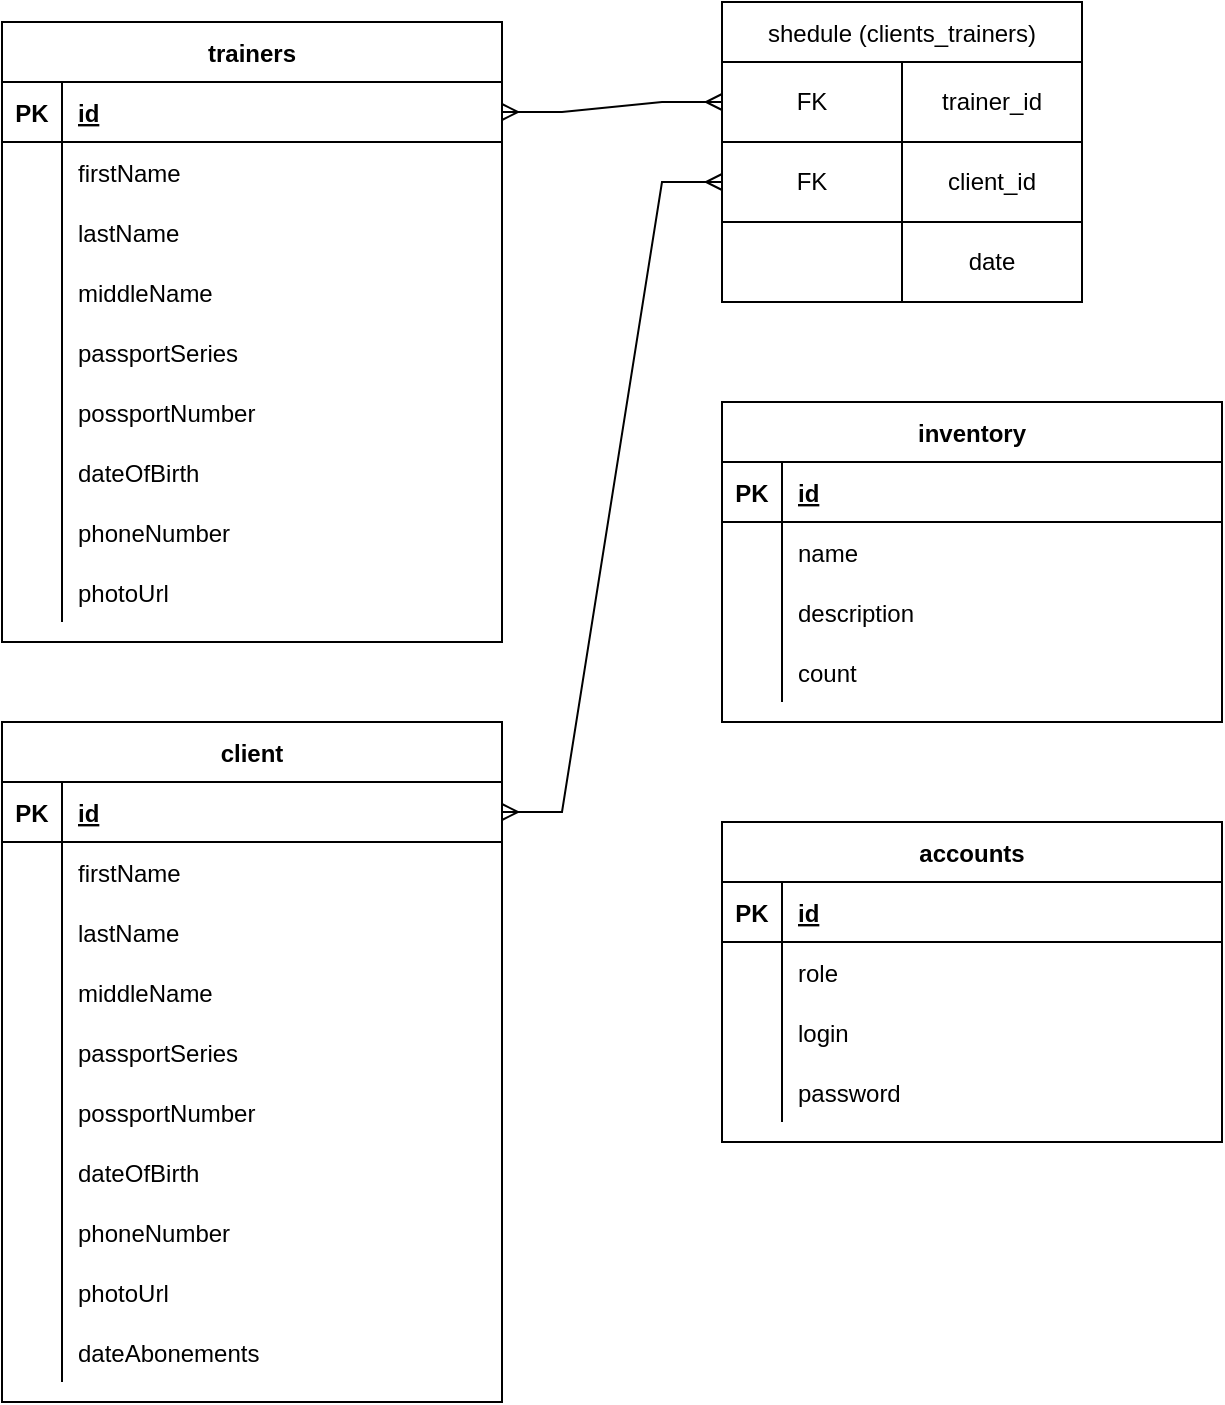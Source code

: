 <mxfile version="24.2.1" type="device">
  <diagram id="R2lEEEUBdFMjLlhIrx00" name="Page-1">
    <mxGraphModel dx="819" dy="432" grid="1" gridSize="10" guides="1" tooltips="1" connect="1" arrows="1" fold="1" page="1" pageScale="1" pageWidth="850" pageHeight="1100" math="0" shadow="0" extFonts="Permanent Marker^https://fonts.googleapis.com/css?family=Permanent+Marker">
      <root>
        <mxCell id="0" />
        <mxCell id="1" parent="0" />
        <mxCell id="C-vyLk0tnHw3VtMMgP7b-23" value="client" style="shape=table;startSize=30;container=1;collapsible=1;childLayout=tableLayout;fixedRows=1;rowLines=0;fontStyle=1;align=center;resizeLast=1;" parent="1" vertex="1">
          <mxGeometry x="80" y="480" width="250" height="340" as="geometry" />
        </mxCell>
        <mxCell id="C-vyLk0tnHw3VtMMgP7b-24" value="" style="shape=partialRectangle;collapsible=0;dropTarget=0;pointerEvents=0;fillColor=none;points=[[0,0.5],[1,0.5]];portConstraint=eastwest;top=0;left=0;right=0;bottom=1;" parent="C-vyLk0tnHw3VtMMgP7b-23" vertex="1">
          <mxGeometry y="30" width="250" height="30" as="geometry" />
        </mxCell>
        <mxCell id="C-vyLk0tnHw3VtMMgP7b-25" value="PK" style="shape=partialRectangle;overflow=hidden;connectable=0;fillColor=none;top=0;left=0;bottom=0;right=0;fontStyle=1;" parent="C-vyLk0tnHw3VtMMgP7b-24" vertex="1">
          <mxGeometry width="30" height="30" as="geometry">
            <mxRectangle width="30" height="30" as="alternateBounds" />
          </mxGeometry>
        </mxCell>
        <mxCell id="C-vyLk0tnHw3VtMMgP7b-26" value="id" style="shape=partialRectangle;overflow=hidden;connectable=0;fillColor=none;top=0;left=0;bottom=0;right=0;align=left;spacingLeft=6;fontStyle=5;" parent="C-vyLk0tnHw3VtMMgP7b-24" vertex="1">
          <mxGeometry x="30" width="220" height="30" as="geometry">
            <mxRectangle width="220" height="30" as="alternateBounds" />
          </mxGeometry>
        </mxCell>
        <mxCell id="C-vyLk0tnHw3VtMMgP7b-27" value="" style="shape=partialRectangle;collapsible=0;dropTarget=0;pointerEvents=0;fillColor=none;points=[[0,0.5],[1,0.5]];portConstraint=eastwest;top=0;left=0;right=0;bottom=0;" parent="C-vyLk0tnHw3VtMMgP7b-23" vertex="1">
          <mxGeometry y="60" width="250" height="30" as="geometry" />
        </mxCell>
        <mxCell id="C-vyLk0tnHw3VtMMgP7b-28" value="" style="shape=partialRectangle;overflow=hidden;connectable=0;fillColor=none;top=0;left=0;bottom=0;right=0;" parent="C-vyLk0tnHw3VtMMgP7b-27" vertex="1">
          <mxGeometry width="30" height="30" as="geometry">
            <mxRectangle width="30" height="30" as="alternateBounds" />
          </mxGeometry>
        </mxCell>
        <mxCell id="C-vyLk0tnHw3VtMMgP7b-29" value="firstName" style="shape=partialRectangle;overflow=hidden;connectable=0;fillColor=none;top=0;left=0;bottom=0;right=0;align=left;spacingLeft=6;" parent="C-vyLk0tnHw3VtMMgP7b-27" vertex="1">
          <mxGeometry x="30" width="220" height="30" as="geometry">
            <mxRectangle width="220" height="30" as="alternateBounds" />
          </mxGeometry>
        </mxCell>
        <mxCell id="ARGGi5JFXzMReR6l7IF3-1" style="shape=partialRectangle;collapsible=0;dropTarget=0;pointerEvents=0;fillColor=none;points=[[0,0.5],[1,0.5]];portConstraint=eastwest;top=0;left=0;right=0;bottom=0;" parent="C-vyLk0tnHw3VtMMgP7b-23" vertex="1">
          <mxGeometry y="90" width="250" height="30" as="geometry" />
        </mxCell>
        <mxCell id="ARGGi5JFXzMReR6l7IF3-2" style="shape=partialRectangle;overflow=hidden;connectable=0;fillColor=none;top=0;left=0;bottom=0;right=0;" parent="ARGGi5JFXzMReR6l7IF3-1" vertex="1">
          <mxGeometry width="30" height="30" as="geometry">
            <mxRectangle width="30" height="30" as="alternateBounds" />
          </mxGeometry>
        </mxCell>
        <mxCell id="ARGGi5JFXzMReR6l7IF3-3" value="lastName" style="shape=partialRectangle;overflow=hidden;connectable=0;fillColor=none;top=0;left=0;bottom=0;right=0;align=left;spacingLeft=6;" parent="ARGGi5JFXzMReR6l7IF3-1" vertex="1">
          <mxGeometry x="30" width="220" height="30" as="geometry">
            <mxRectangle width="220" height="30" as="alternateBounds" />
          </mxGeometry>
        </mxCell>
        <mxCell id="ARGGi5JFXzMReR6l7IF3-4" style="shape=partialRectangle;collapsible=0;dropTarget=0;pointerEvents=0;fillColor=none;points=[[0,0.5],[1,0.5]];portConstraint=eastwest;top=0;left=0;right=0;bottom=0;" parent="C-vyLk0tnHw3VtMMgP7b-23" vertex="1">
          <mxGeometry y="120" width="250" height="30" as="geometry" />
        </mxCell>
        <mxCell id="ARGGi5JFXzMReR6l7IF3-5" style="shape=partialRectangle;overflow=hidden;connectable=0;fillColor=none;top=0;left=0;bottom=0;right=0;" parent="ARGGi5JFXzMReR6l7IF3-4" vertex="1">
          <mxGeometry width="30" height="30" as="geometry">
            <mxRectangle width="30" height="30" as="alternateBounds" />
          </mxGeometry>
        </mxCell>
        <mxCell id="ARGGi5JFXzMReR6l7IF3-6" value="middleName" style="shape=partialRectangle;overflow=hidden;connectable=0;fillColor=none;top=0;left=0;bottom=0;right=0;align=left;spacingLeft=6;" parent="ARGGi5JFXzMReR6l7IF3-4" vertex="1">
          <mxGeometry x="30" width="220" height="30" as="geometry">
            <mxRectangle width="220" height="30" as="alternateBounds" />
          </mxGeometry>
        </mxCell>
        <mxCell id="ARGGi5JFXzMReR6l7IF3-191" style="shape=partialRectangle;collapsible=0;dropTarget=0;pointerEvents=0;fillColor=none;points=[[0,0.5],[1,0.5]];portConstraint=eastwest;top=0;left=0;right=0;bottom=0;" parent="C-vyLk0tnHw3VtMMgP7b-23" vertex="1">
          <mxGeometry y="150" width="250" height="30" as="geometry" />
        </mxCell>
        <mxCell id="ARGGi5JFXzMReR6l7IF3-192" style="shape=partialRectangle;overflow=hidden;connectable=0;fillColor=none;top=0;left=0;bottom=0;right=0;" parent="ARGGi5JFXzMReR6l7IF3-191" vertex="1">
          <mxGeometry width="30" height="30" as="geometry">
            <mxRectangle width="30" height="30" as="alternateBounds" />
          </mxGeometry>
        </mxCell>
        <mxCell id="ARGGi5JFXzMReR6l7IF3-193" value="passportSeries" style="shape=partialRectangle;overflow=hidden;connectable=0;fillColor=none;top=0;left=0;bottom=0;right=0;align=left;spacingLeft=6;" parent="ARGGi5JFXzMReR6l7IF3-191" vertex="1">
          <mxGeometry x="30" width="220" height="30" as="geometry">
            <mxRectangle width="220" height="30" as="alternateBounds" />
          </mxGeometry>
        </mxCell>
        <mxCell id="ARGGi5JFXzMReR6l7IF3-194" style="shape=partialRectangle;collapsible=0;dropTarget=0;pointerEvents=0;fillColor=none;points=[[0,0.5],[1,0.5]];portConstraint=eastwest;top=0;left=0;right=0;bottom=0;" parent="C-vyLk0tnHw3VtMMgP7b-23" vertex="1">
          <mxGeometry y="180" width="250" height="30" as="geometry" />
        </mxCell>
        <mxCell id="ARGGi5JFXzMReR6l7IF3-195" style="shape=partialRectangle;overflow=hidden;connectable=0;fillColor=none;top=0;left=0;bottom=0;right=0;" parent="ARGGi5JFXzMReR6l7IF3-194" vertex="1">
          <mxGeometry width="30" height="30" as="geometry">
            <mxRectangle width="30" height="30" as="alternateBounds" />
          </mxGeometry>
        </mxCell>
        <mxCell id="ARGGi5JFXzMReR6l7IF3-196" value="possportNumber" style="shape=partialRectangle;overflow=hidden;connectable=0;fillColor=none;top=0;left=0;bottom=0;right=0;align=left;spacingLeft=6;" parent="ARGGi5JFXzMReR6l7IF3-194" vertex="1">
          <mxGeometry x="30" width="220" height="30" as="geometry">
            <mxRectangle width="220" height="30" as="alternateBounds" />
          </mxGeometry>
        </mxCell>
        <mxCell id="ARGGi5JFXzMReR6l7IF3-197" style="shape=partialRectangle;collapsible=0;dropTarget=0;pointerEvents=0;fillColor=none;points=[[0,0.5],[1,0.5]];portConstraint=eastwest;top=0;left=0;right=0;bottom=0;" parent="C-vyLk0tnHw3VtMMgP7b-23" vertex="1">
          <mxGeometry y="210" width="250" height="30" as="geometry" />
        </mxCell>
        <mxCell id="ARGGi5JFXzMReR6l7IF3-198" style="shape=partialRectangle;overflow=hidden;connectable=0;fillColor=none;top=0;left=0;bottom=0;right=0;" parent="ARGGi5JFXzMReR6l7IF3-197" vertex="1">
          <mxGeometry width="30" height="30" as="geometry">
            <mxRectangle width="30" height="30" as="alternateBounds" />
          </mxGeometry>
        </mxCell>
        <mxCell id="ARGGi5JFXzMReR6l7IF3-199" value="dateOfBirth" style="shape=partialRectangle;overflow=hidden;connectable=0;fillColor=none;top=0;left=0;bottom=0;right=0;align=left;spacingLeft=6;" parent="ARGGi5JFXzMReR6l7IF3-197" vertex="1">
          <mxGeometry x="30" width="220" height="30" as="geometry">
            <mxRectangle width="220" height="30" as="alternateBounds" />
          </mxGeometry>
        </mxCell>
        <mxCell id="ARGGi5JFXzMReR6l7IF3-223" style="shape=partialRectangle;collapsible=0;dropTarget=0;pointerEvents=0;fillColor=none;points=[[0,0.5],[1,0.5]];portConstraint=eastwest;top=0;left=0;right=0;bottom=0;" parent="C-vyLk0tnHw3VtMMgP7b-23" vertex="1">
          <mxGeometry y="240" width="250" height="30" as="geometry" />
        </mxCell>
        <mxCell id="ARGGi5JFXzMReR6l7IF3-224" style="shape=partialRectangle;overflow=hidden;connectable=0;fillColor=none;top=0;left=0;bottom=0;right=0;" parent="ARGGi5JFXzMReR6l7IF3-223" vertex="1">
          <mxGeometry width="30" height="30" as="geometry">
            <mxRectangle width="30" height="30" as="alternateBounds" />
          </mxGeometry>
        </mxCell>
        <mxCell id="ARGGi5JFXzMReR6l7IF3-225" value="phoneNumber" style="shape=partialRectangle;overflow=hidden;connectable=0;fillColor=none;top=0;left=0;bottom=0;right=0;align=left;spacingLeft=6;" parent="ARGGi5JFXzMReR6l7IF3-223" vertex="1">
          <mxGeometry x="30" width="220" height="30" as="geometry">
            <mxRectangle width="220" height="30" as="alternateBounds" />
          </mxGeometry>
        </mxCell>
        <mxCell id="ARGGi5JFXzMReR6l7IF3-254" style="shape=partialRectangle;collapsible=0;dropTarget=0;pointerEvents=0;fillColor=none;points=[[0,0.5],[1,0.5]];portConstraint=eastwest;top=0;left=0;right=0;bottom=0;" parent="C-vyLk0tnHw3VtMMgP7b-23" vertex="1">
          <mxGeometry y="270" width="250" height="30" as="geometry" />
        </mxCell>
        <mxCell id="ARGGi5JFXzMReR6l7IF3-255" style="shape=partialRectangle;overflow=hidden;connectable=0;fillColor=none;top=0;left=0;bottom=0;right=0;" parent="ARGGi5JFXzMReR6l7IF3-254" vertex="1">
          <mxGeometry width="30" height="30" as="geometry">
            <mxRectangle width="30" height="30" as="alternateBounds" />
          </mxGeometry>
        </mxCell>
        <mxCell id="ARGGi5JFXzMReR6l7IF3-256" value="photoUrl" style="shape=partialRectangle;overflow=hidden;connectable=0;fillColor=none;top=0;left=0;bottom=0;right=0;align=left;spacingLeft=6;" parent="ARGGi5JFXzMReR6l7IF3-254" vertex="1">
          <mxGeometry x="30" width="220" height="30" as="geometry">
            <mxRectangle width="220" height="30" as="alternateBounds" />
          </mxGeometry>
        </mxCell>
        <mxCell id="vI3F4bhSeGdBeGPi5MUK-14" style="shape=partialRectangle;collapsible=0;dropTarget=0;pointerEvents=0;fillColor=none;points=[[0,0.5],[1,0.5]];portConstraint=eastwest;top=0;left=0;right=0;bottom=0;" parent="C-vyLk0tnHw3VtMMgP7b-23" vertex="1">
          <mxGeometry y="300" width="250" height="30" as="geometry" />
        </mxCell>
        <mxCell id="vI3F4bhSeGdBeGPi5MUK-15" style="shape=partialRectangle;overflow=hidden;connectable=0;fillColor=none;top=0;left=0;bottom=0;right=0;" parent="vI3F4bhSeGdBeGPi5MUK-14" vertex="1">
          <mxGeometry width="30" height="30" as="geometry">
            <mxRectangle width="30" height="30" as="alternateBounds" />
          </mxGeometry>
        </mxCell>
        <mxCell id="vI3F4bhSeGdBeGPi5MUK-16" value="dateAbonements" style="shape=partialRectangle;overflow=hidden;connectable=0;fillColor=none;top=0;left=0;bottom=0;right=0;align=left;spacingLeft=6;" parent="vI3F4bhSeGdBeGPi5MUK-14" vertex="1">
          <mxGeometry x="30" width="220" height="30" as="geometry">
            <mxRectangle width="220" height="30" as="alternateBounds" />
          </mxGeometry>
        </mxCell>
        <mxCell id="ARGGi5JFXzMReR6l7IF3-257" value="trainers" style="shape=table;startSize=30;container=1;collapsible=1;childLayout=tableLayout;fixedRows=1;rowLines=0;fontStyle=1;align=center;resizeLast=1;" parent="1" vertex="1">
          <mxGeometry x="80" y="130" width="250" height="310" as="geometry" />
        </mxCell>
        <mxCell id="ARGGi5JFXzMReR6l7IF3-258" value="" style="shape=partialRectangle;collapsible=0;dropTarget=0;pointerEvents=0;fillColor=none;points=[[0,0.5],[1,0.5]];portConstraint=eastwest;top=0;left=0;right=0;bottom=1;" parent="ARGGi5JFXzMReR6l7IF3-257" vertex="1">
          <mxGeometry y="30" width="250" height="30" as="geometry" />
        </mxCell>
        <mxCell id="ARGGi5JFXzMReR6l7IF3-259" value="PK" style="shape=partialRectangle;overflow=hidden;connectable=0;fillColor=none;top=0;left=0;bottom=0;right=0;fontStyle=1;" parent="ARGGi5JFXzMReR6l7IF3-258" vertex="1">
          <mxGeometry width="30" height="30" as="geometry">
            <mxRectangle width="30" height="30" as="alternateBounds" />
          </mxGeometry>
        </mxCell>
        <mxCell id="ARGGi5JFXzMReR6l7IF3-260" value="id" style="shape=partialRectangle;overflow=hidden;connectable=0;fillColor=none;top=0;left=0;bottom=0;right=0;align=left;spacingLeft=6;fontStyle=5;" parent="ARGGi5JFXzMReR6l7IF3-258" vertex="1">
          <mxGeometry x="30" width="220" height="30" as="geometry">
            <mxRectangle width="220" height="30" as="alternateBounds" />
          </mxGeometry>
        </mxCell>
        <mxCell id="ARGGi5JFXzMReR6l7IF3-261" value="" style="shape=partialRectangle;collapsible=0;dropTarget=0;pointerEvents=0;fillColor=none;points=[[0,0.5],[1,0.5]];portConstraint=eastwest;top=0;left=0;right=0;bottom=0;" parent="ARGGi5JFXzMReR6l7IF3-257" vertex="1">
          <mxGeometry y="60" width="250" height="30" as="geometry" />
        </mxCell>
        <mxCell id="ARGGi5JFXzMReR6l7IF3-262" value="" style="shape=partialRectangle;overflow=hidden;connectable=0;fillColor=none;top=0;left=0;bottom=0;right=0;" parent="ARGGi5JFXzMReR6l7IF3-261" vertex="1">
          <mxGeometry width="30" height="30" as="geometry">
            <mxRectangle width="30" height="30" as="alternateBounds" />
          </mxGeometry>
        </mxCell>
        <mxCell id="ARGGi5JFXzMReR6l7IF3-263" value="firstName" style="shape=partialRectangle;overflow=hidden;connectable=0;fillColor=none;top=0;left=0;bottom=0;right=0;align=left;spacingLeft=6;" parent="ARGGi5JFXzMReR6l7IF3-261" vertex="1">
          <mxGeometry x="30" width="220" height="30" as="geometry">
            <mxRectangle width="220" height="30" as="alternateBounds" />
          </mxGeometry>
        </mxCell>
        <mxCell id="ARGGi5JFXzMReR6l7IF3-264" style="shape=partialRectangle;collapsible=0;dropTarget=0;pointerEvents=0;fillColor=none;points=[[0,0.5],[1,0.5]];portConstraint=eastwest;top=0;left=0;right=0;bottom=0;" parent="ARGGi5JFXzMReR6l7IF3-257" vertex="1">
          <mxGeometry y="90" width="250" height="30" as="geometry" />
        </mxCell>
        <mxCell id="ARGGi5JFXzMReR6l7IF3-265" style="shape=partialRectangle;overflow=hidden;connectable=0;fillColor=none;top=0;left=0;bottom=0;right=0;" parent="ARGGi5JFXzMReR6l7IF3-264" vertex="1">
          <mxGeometry width="30" height="30" as="geometry">
            <mxRectangle width="30" height="30" as="alternateBounds" />
          </mxGeometry>
        </mxCell>
        <mxCell id="ARGGi5JFXzMReR6l7IF3-266" value="lastName" style="shape=partialRectangle;overflow=hidden;connectable=0;fillColor=none;top=0;left=0;bottom=0;right=0;align=left;spacingLeft=6;" parent="ARGGi5JFXzMReR6l7IF3-264" vertex="1">
          <mxGeometry x="30" width="220" height="30" as="geometry">
            <mxRectangle width="220" height="30" as="alternateBounds" />
          </mxGeometry>
        </mxCell>
        <mxCell id="ARGGi5JFXzMReR6l7IF3-267" style="shape=partialRectangle;collapsible=0;dropTarget=0;pointerEvents=0;fillColor=none;points=[[0,0.5],[1,0.5]];portConstraint=eastwest;top=0;left=0;right=0;bottom=0;" parent="ARGGi5JFXzMReR6l7IF3-257" vertex="1">
          <mxGeometry y="120" width="250" height="30" as="geometry" />
        </mxCell>
        <mxCell id="ARGGi5JFXzMReR6l7IF3-268" style="shape=partialRectangle;overflow=hidden;connectable=0;fillColor=none;top=0;left=0;bottom=0;right=0;" parent="ARGGi5JFXzMReR6l7IF3-267" vertex="1">
          <mxGeometry width="30" height="30" as="geometry">
            <mxRectangle width="30" height="30" as="alternateBounds" />
          </mxGeometry>
        </mxCell>
        <mxCell id="ARGGi5JFXzMReR6l7IF3-269" value="middleName" style="shape=partialRectangle;overflow=hidden;connectable=0;fillColor=none;top=0;left=0;bottom=0;right=0;align=left;spacingLeft=6;" parent="ARGGi5JFXzMReR6l7IF3-267" vertex="1">
          <mxGeometry x="30" width="220" height="30" as="geometry">
            <mxRectangle width="220" height="30" as="alternateBounds" />
          </mxGeometry>
        </mxCell>
        <mxCell id="ARGGi5JFXzMReR6l7IF3-270" style="shape=partialRectangle;collapsible=0;dropTarget=0;pointerEvents=0;fillColor=none;points=[[0,0.5],[1,0.5]];portConstraint=eastwest;top=0;left=0;right=0;bottom=0;" parent="ARGGi5JFXzMReR6l7IF3-257" vertex="1">
          <mxGeometry y="150" width="250" height="30" as="geometry" />
        </mxCell>
        <mxCell id="ARGGi5JFXzMReR6l7IF3-271" style="shape=partialRectangle;overflow=hidden;connectable=0;fillColor=none;top=0;left=0;bottom=0;right=0;" parent="ARGGi5JFXzMReR6l7IF3-270" vertex="1">
          <mxGeometry width="30" height="30" as="geometry">
            <mxRectangle width="30" height="30" as="alternateBounds" />
          </mxGeometry>
        </mxCell>
        <mxCell id="ARGGi5JFXzMReR6l7IF3-272" value="passportSeries" style="shape=partialRectangle;overflow=hidden;connectable=0;fillColor=none;top=0;left=0;bottom=0;right=0;align=left;spacingLeft=6;" parent="ARGGi5JFXzMReR6l7IF3-270" vertex="1">
          <mxGeometry x="30" width="220" height="30" as="geometry">
            <mxRectangle width="220" height="30" as="alternateBounds" />
          </mxGeometry>
        </mxCell>
        <mxCell id="ARGGi5JFXzMReR6l7IF3-273" style="shape=partialRectangle;collapsible=0;dropTarget=0;pointerEvents=0;fillColor=none;points=[[0,0.5],[1,0.5]];portConstraint=eastwest;top=0;left=0;right=0;bottom=0;" parent="ARGGi5JFXzMReR6l7IF3-257" vertex="1">
          <mxGeometry y="180" width="250" height="30" as="geometry" />
        </mxCell>
        <mxCell id="ARGGi5JFXzMReR6l7IF3-274" style="shape=partialRectangle;overflow=hidden;connectable=0;fillColor=none;top=0;left=0;bottom=0;right=0;" parent="ARGGi5JFXzMReR6l7IF3-273" vertex="1">
          <mxGeometry width="30" height="30" as="geometry">
            <mxRectangle width="30" height="30" as="alternateBounds" />
          </mxGeometry>
        </mxCell>
        <mxCell id="ARGGi5JFXzMReR6l7IF3-275" value="possportNumber" style="shape=partialRectangle;overflow=hidden;connectable=0;fillColor=none;top=0;left=0;bottom=0;right=0;align=left;spacingLeft=6;" parent="ARGGi5JFXzMReR6l7IF3-273" vertex="1">
          <mxGeometry x="30" width="220" height="30" as="geometry">
            <mxRectangle width="220" height="30" as="alternateBounds" />
          </mxGeometry>
        </mxCell>
        <mxCell id="ARGGi5JFXzMReR6l7IF3-276" style="shape=partialRectangle;collapsible=0;dropTarget=0;pointerEvents=0;fillColor=none;points=[[0,0.5],[1,0.5]];portConstraint=eastwest;top=0;left=0;right=0;bottom=0;" parent="ARGGi5JFXzMReR6l7IF3-257" vertex="1">
          <mxGeometry y="210" width="250" height="30" as="geometry" />
        </mxCell>
        <mxCell id="ARGGi5JFXzMReR6l7IF3-277" style="shape=partialRectangle;overflow=hidden;connectable=0;fillColor=none;top=0;left=0;bottom=0;right=0;" parent="ARGGi5JFXzMReR6l7IF3-276" vertex="1">
          <mxGeometry width="30" height="30" as="geometry">
            <mxRectangle width="30" height="30" as="alternateBounds" />
          </mxGeometry>
        </mxCell>
        <mxCell id="ARGGi5JFXzMReR6l7IF3-278" value="dateOfBirth" style="shape=partialRectangle;overflow=hidden;connectable=0;fillColor=none;top=0;left=0;bottom=0;right=0;align=left;spacingLeft=6;" parent="ARGGi5JFXzMReR6l7IF3-276" vertex="1">
          <mxGeometry x="30" width="220" height="30" as="geometry">
            <mxRectangle width="220" height="30" as="alternateBounds" />
          </mxGeometry>
        </mxCell>
        <mxCell id="ARGGi5JFXzMReR6l7IF3-279" style="shape=partialRectangle;collapsible=0;dropTarget=0;pointerEvents=0;fillColor=none;points=[[0,0.5],[1,0.5]];portConstraint=eastwest;top=0;left=0;right=0;bottom=0;" parent="ARGGi5JFXzMReR6l7IF3-257" vertex="1">
          <mxGeometry y="240" width="250" height="30" as="geometry" />
        </mxCell>
        <mxCell id="ARGGi5JFXzMReR6l7IF3-280" style="shape=partialRectangle;overflow=hidden;connectable=0;fillColor=none;top=0;left=0;bottom=0;right=0;" parent="ARGGi5JFXzMReR6l7IF3-279" vertex="1">
          <mxGeometry width="30" height="30" as="geometry">
            <mxRectangle width="30" height="30" as="alternateBounds" />
          </mxGeometry>
        </mxCell>
        <mxCell id="ARGGi5JFXzMReR6l7IF3-281" value="phoneNumber" style="shape=partialRectangle;overflow=hidden;connectable=0;fillColor=none;top=0;left=0;bottom=0;right=0;align=left;spacingLeft=6;" parent="ARGGi5JFXzMReR6l7IF3-279" vertex="1">
          <mxGeometry x="30" width="220" height="30" as="geometry">
            <mxRectangle width="220" height="30" as="alternateBounds" />
          </mxGeometry>
        </mxCell>
        <mxCell id="ARGGi5JFXzMReR6l7IF3-282" style="shape=partialRectangle;collapsible=0;dropTarget=0;pointerEvents=0;fillColor=none;points=[[0,0.5],[1,0.5]];portConstraint=eastwest;top=0;left=0;right=0;bottom=0;" parent="ARGGi5JFXzMReR6l7IF3-257" vertex="1">
          <mxGeometry y="270" width="250" height="30" as="geometry" />
        </mxCell>
        <mxCell id="ARGGi5JFXzMReR6l7IF3-283" style="shape=partialRectangle;overflow=hidden;connectable=0;fillColor=none;top=0;left=0;bottom=0;right=0;" parent="ARGGi5JFXzMReR6l7IF3-282" vertex="1">
          <mxGeometry width="30" height="30" as="geometry">
            <mxRectangle width="30" height="30" as="alternateBounds" />
          </mxGeometry>
        </mxCell>
        <mxCell id="ARGGi5JFXzMReR6l7IF3-284" value="photoUrl" style="shape=partialRectangle;overflow=hidden;connectable=0;fillColor=none;top=0;left=0;bottom=0;right=0;align=left;spacingLeft=6;" parent="ARGGi5JFXzMReR6l7IF3-282" vertex="1">
          <mxGeometry x="30" width="220" height="30" as="geometry">
            <mxRectangle width="220" height="30" as="alternateBounds" />
          </mxGeometry>
        </mxCell>
        <mxCell id="ARGGi5JFXzMReR6l7IF3-299" value="shedule (clients_trainers)" style="shape=table;startSize=30;container=1;collapsible=0;childLayout=tableLayout;" parent="1" vertex="1">
          <mxGeometry x="440" y="120" width="180" height="150" as="geometry" />
        </mxCell>
        <mxCell id="ARGGi5JFXzMReR6l7IF3-300" value="" style="shape=tableRow;horizontal=0;startSize=0;swimlaneHead=0;swimlaneBody=0;strokeColor=inherit;top=0;left=0;bottom=0;right=0;collapsible=0;dropTarget=0;fillColor=none;points=[[0,0.5],[1,0.5]];portConstraint=eastwest;" parent="ARGGi5JFXzMReR6l7IF3-299" vertex="1">
          <mxGeometry y="30" width="180" height="40" as="geometry" />
        </mxCell>
        <mxCell id="ARGGi5JFXzMReR6l7IF3-301" value="FK" style="shape=partialRectangle;html=1;whiteSpace=wrap;connectable=0;strokeColor=inherit;overflow=hidden;fillColor=none;top=0;left=0;bottom=0;right=0;pointerEvents=1;" parent="ARGGi5JFXzMReR6l7IF3-300" vertex="1">
          <mxGeometry width="90" height="40" as="geometry">
            <mxRectangle width="90" height="40" as="alternateBounds" />
          </mxGeometry>
        </mxCell>
        <mxCell id="ARGGi5JFXzMReR6l7IF3-302" value="trainer_id" style="shape=partialRectangle;html=1;whiteSpace=wrap;connectable=0;strokeColor=inherit;overflow=hidden;fillColor=none;top=0;left=0;bottom=0;right=0;pointerEvents=1;" parent="ARGGi5JFXzMReR6l7IF3-300" vertex="1">
          <mxGeometry x="90" width="90" height="40" as="geometry">
            <mxRectangle width="90" height="40" as="alternateBounds" />
          </mxGeometry>
        </mxCell>
        <mxCell id="ARGGi5JFXzMReR6l7IF3-303" value="" style="shape=tableRow;horizontal=0;startSize=0;swimlaneHead=0;swimlaneBody=0;strokeColor=inherit;top=0;left=0;bottom=0;right=0;collapsible=0;dropTarget=0;fillColor=none;points=[[0,0.5],[1,0.5]];portConstraint=eastwest;" parent="ARGGi5JFXzMReR6l7IF3-299" vertex="1">
          <mxGeometry y="70" width="180" height="40" as="geometry" />
        </mxCell>
        <mxCell id="ARGGi5JFXzMReR6l7IF3-304" value="FK" style="shape=partialRectangle;html=1;whiteSpace=wrap;connectable=0;strokeColor=inherit;overflow=hidden;fillColor=none;top=0;left=0;bottom=0;right=0;pointerEvents=1;" parent="ARGGi5JFXzMReR6l7IF3-303" vertex="1">
          <mxGeometry width="90" height="40" as="geometry">
            <mxRectangle width="90" height="40" as="alternateBounds" />
          </mxGeometry>
        </mxCell>
        <mxCell id="ARGGi5JFXzMReR6l7IF3-305" value="client_id" style="shape=partialRectangle;html=1;whiteSpace=wrap;connectable=0;strokeColor=inherit;overflow=hidden;fillColor=none;top=0;left=0;bottom=0;right=0;pointerEvents=1;" parent="ARGGi5JFXzMReR6l7IF3-303" vertex="1">
          <mxGeometry x="90" width="90" height="40" as="geometry">
            <mxRectangle width="90" height="40" as="alternateBounds" />
          </mxGeometry>
        </mxCell>
        <mxCell id="ARGGi5JFXzMReR6l7IF3-308" style="shape=tableRow;horizontal=0;startSize=0;swimlaneHead=0;swimlaneBody=0;strokeColor=inherit;top=0;left=0;bottom=0;right=0;collapsible=0;dropTarget=0;fillColor=none;points=[[0,0.5],[1,0.5]];portConstraint=eastwest;" parent="ARGGi5JFXzMReR6l7IF3-299" vertex="1">
          <mxGeometry y="110" width="180" height="40" as="geometry" />
        </mxCell>
        <mxCell id="ARGGi5JFXzMReR6l7IF3-309" style="shape=partialRectangle;html=1;whiteSpace=wrap;connectable=0;strokeColor=inherit;overflow=hidden;fillColor=none;top=0;left=0;bottom=0;right=0;pointerEvents=1;" parent="ARGGi5JFXzMReR6l7IF3-308" vertex="1">
          <mxGeometry width="90" height="40" as="geometry">
            <mxRectangle width="90" height="40" as="alternateBounds" />
          </mxGeometry>
        </mxCell>
        <mxCell id="ARGGi5JFXzMReR6l7IF3-310" value="date" style="shape=partialRectangle;html=1;whiteSpace=wrap;connectable=0;strokeColor=inherit;overflow=hidden;fillColor=none;top=0;left=0;bottom=0;right=0;pointerEvents=1;" parent="ARGGi5JFXzMReR6l7IF3-308" vertex="1">
          <mxGeometry x="90" width="90" height="40" as="geometry">
            <mxRectangle width="90" height="40" as="alternateBounds" />
          </mxGeometry>
        </mxCell>
        <mxCell id="ARGGi5JFXzMReR6l7IF3-306" value="" style="edgeStyle=entityRelationEdgeStyle;fontSize=12;html=1;endArrow=ERmany;startArrow=ERmany;rounded=0;entryX=0;entryY=0.5;entryDx=0;entryDy=0;exitX=1;exitY=0.5;exitDx=0;exitDy=0;" parent="1" source="C-vyLk0tnHw3VtMMgP7b-24" target="ARGGi5JFXzMReR6l7IF3-303" edge="1">
          <mxGeometry width="100" height="100" relative="1" as="geometry">
            <mxPoint x="320" y="510" as="sourcePoint" />
            <mxPoint x="420" y="410" as="targetPoint" />
          </mxGeometry>
        </mxCell>
        <mxCell id="ARGGi5JFXzMReR6l7IF3-307" value="" style="edgeStyle=entityRelationEdgeStyle;fontSize=12;html=1;endArrow=ERmany;startArrow=ERmany;rounded=0;exitX=1;exitY=0.5;exitDx=0;exitDy=0;entryX=0;entryY=0.5;entryDx=0;entryDy=0;" parent="1" source="ARGGi5JFXzMReR6l7IF3-258" target="ARGGi5JFXzMReR6l7IF3-300" edge="1">
          <mxGeometry width="100" height="100" relative="1" as="geometry">
            <mxPoint x="330" y="390" as="sourcePoint" />
            <mxPoint x="430" y="290" as="targetPoint" />
            <Array as="points">
              <mxPoint x="380" y="250" />
            </Array>
          </mxGeometry>
        </mxCell>
        <mxCell id="ARGGi5JFXzMReR6l7IF3-311" value="inventory" style="shape=table;startSize=30;container=1;collapsible=1;childLayout=tableLayout;fixedRows=1;rowLines=0;fontStyle=1;align=center;resizeLast=1;" parent="1" vertex="1">
          <mxGeometry x="440" y="320" width="250" height="160" as="geometry" />
        </mxCell>
        <mxCell id="ARGGi5JFXzMReR6l7IF3-312" value="" style="shape=partialRectangle;collapsible=0;dropTarget=0;pointerEvents=0;fillColor=none;points=[[0,0.5],[1,0.5]];portConstraint=eastwest;top=0;left=0;right=0;bottom=1;" parent="ARGGi5JFXzMReR6l7IF3-311" vertex="1">
          <mxGeometry y="30" width="250" height="30" as="geometry" />
        </mxCell>
        <mxCell id="ARGGi5JFXzMReR6l7IF3-313" value="PK" style="shape=partialRectangle;overflow=hidden;connectable=0;fillColor=none;top=0;left=0;bottom=0;right=0;fontStyle=1;" parent="ARGGi5JFXzMReR6l7IF3-312" vertex="1">
          <mxGeometry width="30" height="30" as="geometry">
            <mxRectangle width="30" height="30" as="alternateBounds" />
          </mxGeometry>
        </mxCell>
        <mxCell id="ARGGi5JFXzMReR6l7IF3-314" value="id" style="shape=partialRectangle;overflow=hidden;connectable=0;fillColor=none;top=0;left=0;bottom=0;right=0;align=left;spacingLeft=6;fontStyle=5;" parent="ARGGi5JFXzMReR6l7IF3-312" vertex="1">
          <mxGeometry x="30" width="220" height="30" as="geometry">
            <mxRectangle width="220" height="30" as="alternateBounds" />
          </mxGeometry>
        </mxCell>
        <mxCell id="ARGGi5JFXzMReR6l7IF3-315" value="" style="shape=partialRectangle;collapsible=0;dropTarget=0;pointerEvents=0;fillColor=none;points=[[0,0.5],[1,0.5]];portConstraint=eastwest;top=0;left=0;right=0;bottom=0;" parent="ARGGi5JFXzMReR6l7IF3-311" vertex="1">
          <mxGeometry y="60" width="250" height="30" as="geometry" />
        </mxCell>
        <mxCell id="ARGGi5JFXzMReR6l7IF3-316" value="" style="shape=partialRectangle;overflow=hidden;connectable=0;fillColor=none;top=0;left=0;bottom=0;right=0;" parent="ARGGi5JFXzMReR6l7IF3-315" vertex="1">
          <mxGeometry width="30" height="30" as="geometry">
            <mxRectangle width="30" height="30" as="alternateBounds" />
          </mxGeometry>
        </mxCell>
        <mxCell id="ARGGi5JFXzMReR6l7IF3-317" value="name" style="shape=partialRectangle;overflow=hidden;connectable=0;fillColor=none;top=0;left=0;bottom=0;right=0;align=left;spacingLeft=6;" parent="ARGGi5JFXzMReR6l7IF3-315" vertex="1">
          <mxGeometry x="30" width="220" height="30" as="geometry">
            <mxRectangle width="220" height="30" as="alternateBounds" />
          </mxGeometry>
        </mxCell>
        <mxCell id="ARGGi5JFXzMReR6l7IF3-318" style="shape=partialRectangle;collapsible=0;dropTarget=0;pointerEvents=0;fillColor=none;points=[[0,0.5],[1,0.5]];portConstraint=eastwest;top=0;left=0;right=0;bottom=0;" parent="ARGGi5JFXzMReR6l7IF3-311" vertex="1">
          <mxGeometry y="90" width="250" height="30" as="geometry" />
        </mxCell>
        <mxCell id="ARGGi5JFXzMReR6l7IF3-319" style="shape=partialRectangle;overflow=hidden;connectable=0;fillColor=none;top=0;left=0;bottom=0;right=0;" parent="ARGGi5JFXzMReR6l7IF3-318" vertex="1">
          <mxGeometry width="30" height="30" as="geometry">
            <mxRectangle width="30" height="30" as="alternateBounds" />
          </mxGeometry>
        </mxCell>
        <mxCell id="ARGGi5JFXzMReR6l7IF3-320" value="description" style="shape=partialRectangle;overflow=hidden;connectable=0;fillColor=none;top=0;left=0;bottom=0;right=0;align=left;spacingLeft=6;" parent="ARGGi5JFXzMReR6l7IF3-318" vertex="1">
          <mxGeometry x="30" width="220" height="30" as="geometry">
            <mxRectangle width="220" height="30" as="alternateBounds" />
          </mxGeometry>
        </mxCell>
        <mxCell id="ARGGi5JFXzMReR6l7IF3-321" style="shape=partialRectangle;collapsible=0;dropTarget=0;pointerEvents=0;fillColor=none;points=[[0,0.5],[1,0.5]];portConstraint=eastwest;top=0;left=0;right=0;bottom=0;" parent="ARGGi5JFXzMReR6l7IF3-311" vertex="1">
          <mxGeometry y="120" width="250" height="30" as="geometry" />
        </mxCell>
        <mxCell id="ARGGi5JFXzMReR6l7IF3-322" style="shape=partialRectangle;overflow=hidden;connectable=0;fillColor=none;top=0;left=0;bottom=0;right=0;" parent="ARGGi5JFXzMReR6l7IF3-321" vertex="1">
          <mxGeometry width="30" height="30" as="geometry">
            <mxRectangle width="30" height="30" as="alternateBounds" />
          </mxGeometry>
        </mxCell>
        <mxCell id="ARGGi5JFXzMReR6l7IF3-323" value="count" style="shape=partialRectangle;overflow=hidden;connectable=0;fillColor=none;top=0;left=0;bottom=0;right=0;align=left;spacingLeft=6;" parent="ARGGi5JFXzMReR6l7IF3-321" vertex="1">
          <mxGeometry x="30" width="220" height="30" as="geometry">
            <mxRectangle width="220" height="30" as="alternateBounds" />
          </mxGeometry>
        </mxCell>
        <mxCell id="ARGGi5JFXzMReR6l7IF3-339" value="accounts" style="shape=table;startSize=30;container=1;collapsible=1;childLayout=tableLayout;fixedRows=1;rowLines=0;fontStyle=1;align=center;resizeLast=1;" parent="1" vertex="1">
          <mxGeometry x="440" y="530" width="250" height="160" as="geometry" />
        </mxCell>
        <mxCell id="ARGGi5JFXzMReR6l7IF3-340" value="" style="shape=partialRectangle;collapsible=0;dropTarget=0;pointerEvents=0;fillColor=none;points=[[0,0.5],[1,0.5]];portConstraint=eastwest;top=0;left=0;right=0;bottom=1;" parent="ARGGi5JFXzMReR6l7IF3-339" vertex="1">
          <mxGeometry y="30" width="250" height="30" as="geometry" />
        </mxCell>
        <mxCell id="ARGGi5JFXzMReR6l7IF3-341" value="PK" style="shape=partialRectangle;overflow=hidden;connectable=0;fillColor=none;top=0;left=0;bottom=0;right=0;fontStyle=1;" parent="ARGGi5JFXzMReR6l7IF3-340" vertex="1">
          <mxGeometry width="30" height="30" as="geometry">
            <mxRectangle width="30" height="30" as="alternateBounds" />
          </mxGeometry>
        </mxCell>
        <mxCell id="ARGGi5JFXzMReR6l7IF3-342" value="id" style="shape=partialRectangle;overflow=hidden;connectable=0;fillColor=none;top=0;left=0;bottom=0;right=0;align=left;spacingLeft=6;fontStyle=5;" parent="ARGGi5JFXzMReR6l7IF3-340" vertex="1">
          <mxGeometry x="30" width="220" height="30" as="geometry">
            <mxRectangle width="220" height="30" as="alternateBounds" />
          </mxGeometry>
        </mxCell>
        <mxCell id="ARGGi5JFXzMReR6l7IF3-343" value="" style="shape=partialRectangle;collapsible=0;dropTarget=0;pointerEvents=0;fillColor=none;points=[[0,0.5],[1,0.5]];portConstraint=eastwest;top=0;left=0;right=0;bottom=0;" parent="ARGGi5JFXzMReR6l7IF3-339" vertex="1">
          <mxGeometry y="60" width="250" height="30" as="geometry" />
        </mxCell>
        <mxCell id="ARGGi5JFXzMReR6l7IF3-344" value="" style="shape=partialRectangle;overflow=hidden;connectable=0;fillColor=none;top=0;left=0;bottom=0;right=0;" parent="ARGGi5JFXzMReR6l7IF3-343" vertex="1">
          <mxGeometry width="30" height="30" as="geometry">
            <mxRectangle width="30" height="30" as="alternateBounds" />
          </mxGeometry>
        </mxCell>
        <mxCell id="ARGGi5JFXzMReR6l7IF3-345" value="role" style="shape=partialRectangle;overflow=hidden;connectable=0;fillColor=none;top=0;left=0;bottom=0;right=0;align=left;spacingLeft=6;" parent="ARGGi5JFXzMReR6l7IF3-343" vertex="1">
          <mxGeometry x="30" width="220" height="30" as="geometry">
            <mxRectangle width="220" height="30" as="alternateBounds" />
          </mxGeometry>
        </mxCell>
        <mxCell id="ARGGi5JFXzMReR6l7IF3-346" style="shape=partialRectangle;collapsible=0;dropTarget=0;pointerEvents=0;fillColor=none;points=[[0,0.5],[1,0.5]];portConstraint=eastwest;top=0;left=0;right=0;bottom=0;" parent="ARGGi5JFXzMReR6l7IF3-339" vertex="1">
          <mxGeometry y="90" width="250" height="30" as="geometry" />
        </mxCell>
        <mxCell id="ARGGi5JFXzMReR6l7IF3-347" style="shape=partialRectangle;overflow=hidden;connectable=0;fillColor=none;top=0;left=0;bottom=0;right=0;" parent="ARGGi5JFXzMReR6l7IF3-346" vertex="1">
          <mxGeometry width="30" height="30" as="geometry">
            <mxRectangle width="30" height="30" as="alternateBounds" />
          </mxGeometry>
        </mxCell>
        <mxCell id="ARGGi5JFXzMReR6l7IF3-348" value="login" style="shape=partialRectangle;overflow=hidden;connectable=0;fillColor=none;top=0;left=0;bottom=0;right=0;align=left;spacingLeft=6;" parent="ARGGi5JFXzMReR6l7IF3-346" vertex="1">
          <mxGeometry x="30" width="220" height="30" as="geometry">
            <mxRectangle width="220" height="30" as="alternateBounds" />
          </mxGeometry>
        </mxCell>
        <mxCell id="ARGGi5JFXzMReR6l7IF3-349" style="shape=partialRectangle;collapsible=0;dropTarget=0;pointerEvents=0;fillColor=none;points=[[0,0.5],[1,0.5]];portConstraint=eastwest;top=0;left=0;right=0;bottom=0;" parent="ARGGi5JFXzMReR6l7IF3-339" vertex="1">
          <mxGeometry y="120" width="250" height="30" as="geometry" />
        </mxCell>
        <mxCell id="ARGGi5JFXzMReR6l7IF3-350" style="shape=partialRectangle;overflow=hidden;connectable=0;fillColor=none;top=0;left=0;bottom=0;right=0;" parent="ARGGi5JFXzMReR6l7IF3-349" vertex="1">
          <mxGeometry width="30" height="30" as="geometry">
            <mxRectangle width="30" height="30" as="alternateBounds" />
          </mxGeometry>
        </mxCell>
        <mxCell id="ARGGi5JFXzMReR6l7IF3-351" value="password" style="shape=partialRectangle;overflow=hidden;connectable=0;fillColor=none;top=0;left=0;bottom=0;right=0;align=left;spacingLeft=6;" parent="ARGGi5JFXzMReR6l7IF3-349" vertex="1">
          <mxGeometry x="30" width="220" height="30" as="geometry">
            <mxRectangle width="220" height="30" as="alternateBounds" />
          </mxGeometry>
        </mxCell>
      </root>
    </mxGraphModel>
  </diagram>
</mxfile>
